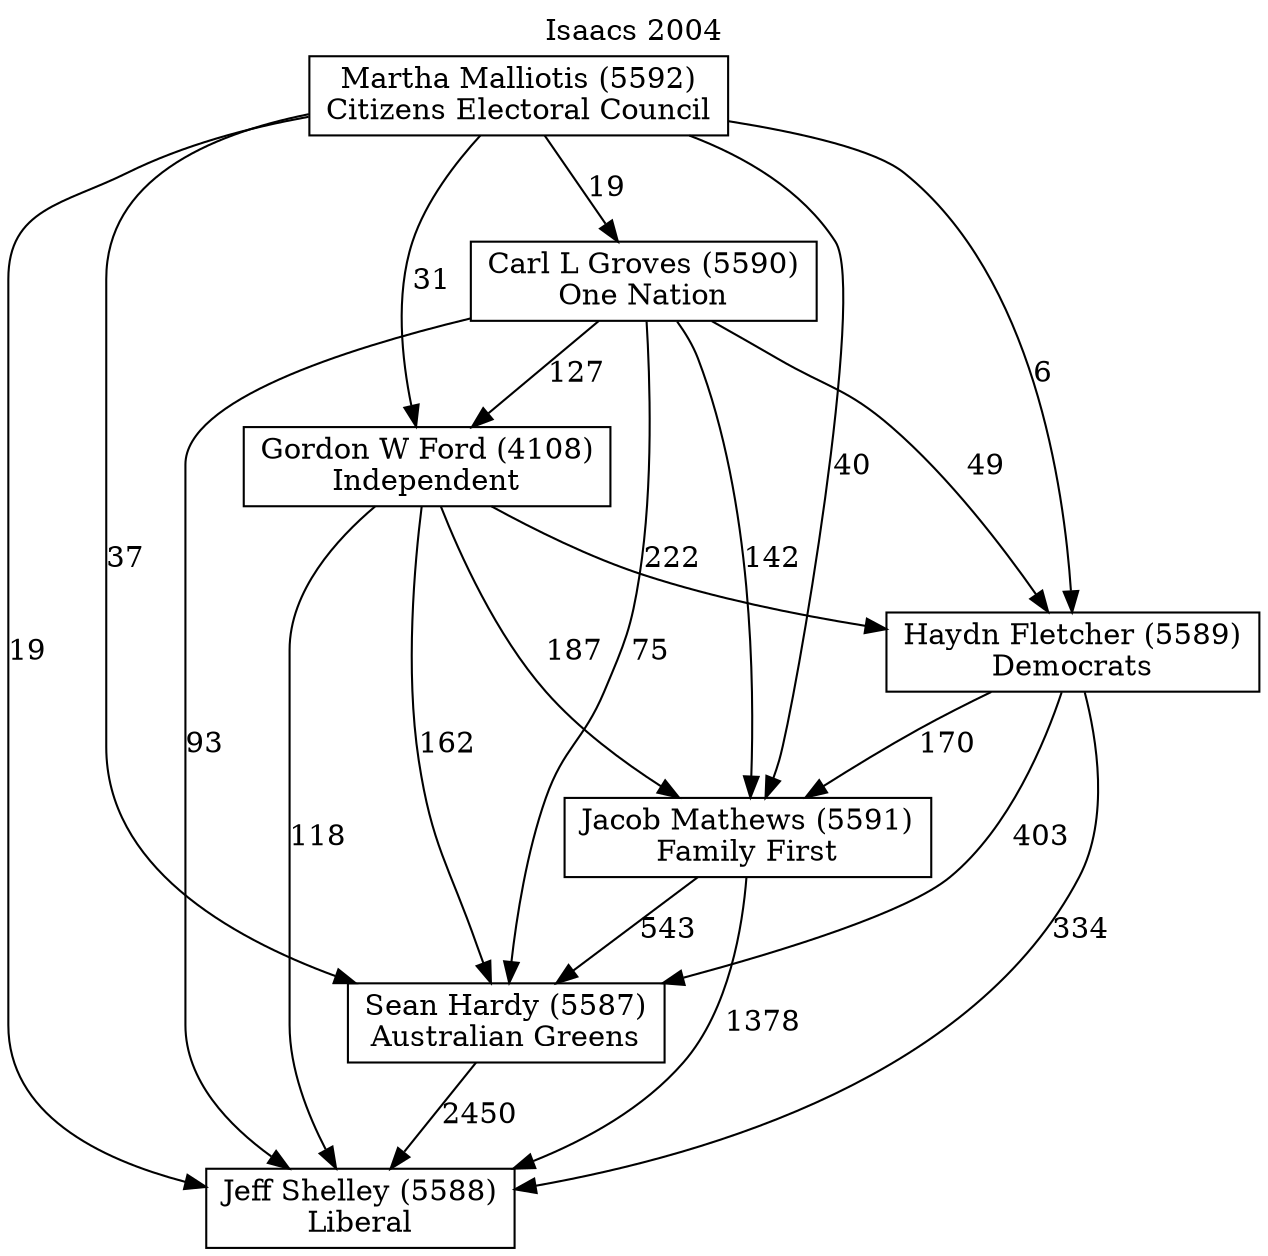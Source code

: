 // House preference flow
digraph "Jeff Shelley (5588)_Isaacs_2004" {
	graph [label="Isaacs 2004" labelloc=t mclimit=10]
	node [shape=box]
	"Jeff Shelley (5588)" [label="Jeff Shelley (5588)
Liberal"]
	"Sean Hardy (5587)" [label="Sean Hardy (5587)
Australian Greens"]
	"Jacob Mathews (5591)" [label="Jacob Mathews (5591)
Family First"]
	"Haydn Fletcher (5589)" [label="Haydn Fletcher (5589)
Democrats"]
	"Gordon W Ford (4108)" [label="Gordon W Ford (4108)
Independent"]
	"Carl L Groves (5590)" [label="Carl L Groves (5590)
One Nation"]
	"Martha Malliotis (5592)" [label="Martha Malliotis (5592)
Citizens Electoral Council"]
	"Sean Hardy (5587)" -> "Jeff Shelley (5588)" [label=2450]
	"Jacob Mathews (5591)" -> "Sean Hardy (5587)" [label=543]
	"Haydn Fletcher (5589)" -> "Jacob Mathews (5591)" [label=170]
	"Gordon W Ford (4108)" -> "Haydn Fletcher (5589)" [label=222]
	"Carl L Groves (5590)" -> "Gordon W Ford (4108)" [label=127]
	"Martha Malliotis (5592)" -> "Carl L Groves (5590)" [label=19]
	"Jacob Mathews (5591)" -> "Jeff Shelley (5588)" [label=1378]
	"Haydn Fletcher (5589)" -> "Jeff Shelley (5588)" [label=334]
	"Gordon W Ford (4108)" -> "Jeff Shelley (5588)" [label=118]
	"Carl L Groves (5590)" -> "Jeff Shelley (5588)" [label=93]
	"Martha Malliotis (5592)" -> "Jeff Shelley (5588)" [label=19]
	"Martha Malliotis (5592)" -> "Gordon W Ford (4108)" [label=31]
	"Carl L Groves (5590)" -> "Haydn Fletcher (5589)" [label=49]
	"Martha Malliotis (5592)" -> "Haydn Fletcher (5589)" [label=6]
	"Gordon W Ford (4108)" -> "Jacob Mathews (5591)" [label=187]
	"Carl L Groves (5590)" -> "Jacob Mathews (5591)" [label=142]
	"Martha Malliotis (5592)" -> "Jacob Mathews (5591)" [label=40]
	"Haydn Fletcher (5589)" -> "Sean Hardy (5587)" [label=403]
	"Gordon W Ford (4108)" -> "Sean Hardy (5587)" [label=162]
	"Carl L Groves (5590)" -> "Sean Hardy (5587)" [label=75]
	"Martha Malliotis (5592)" -> "Sean Hardy (5587)" [label=37]
}
